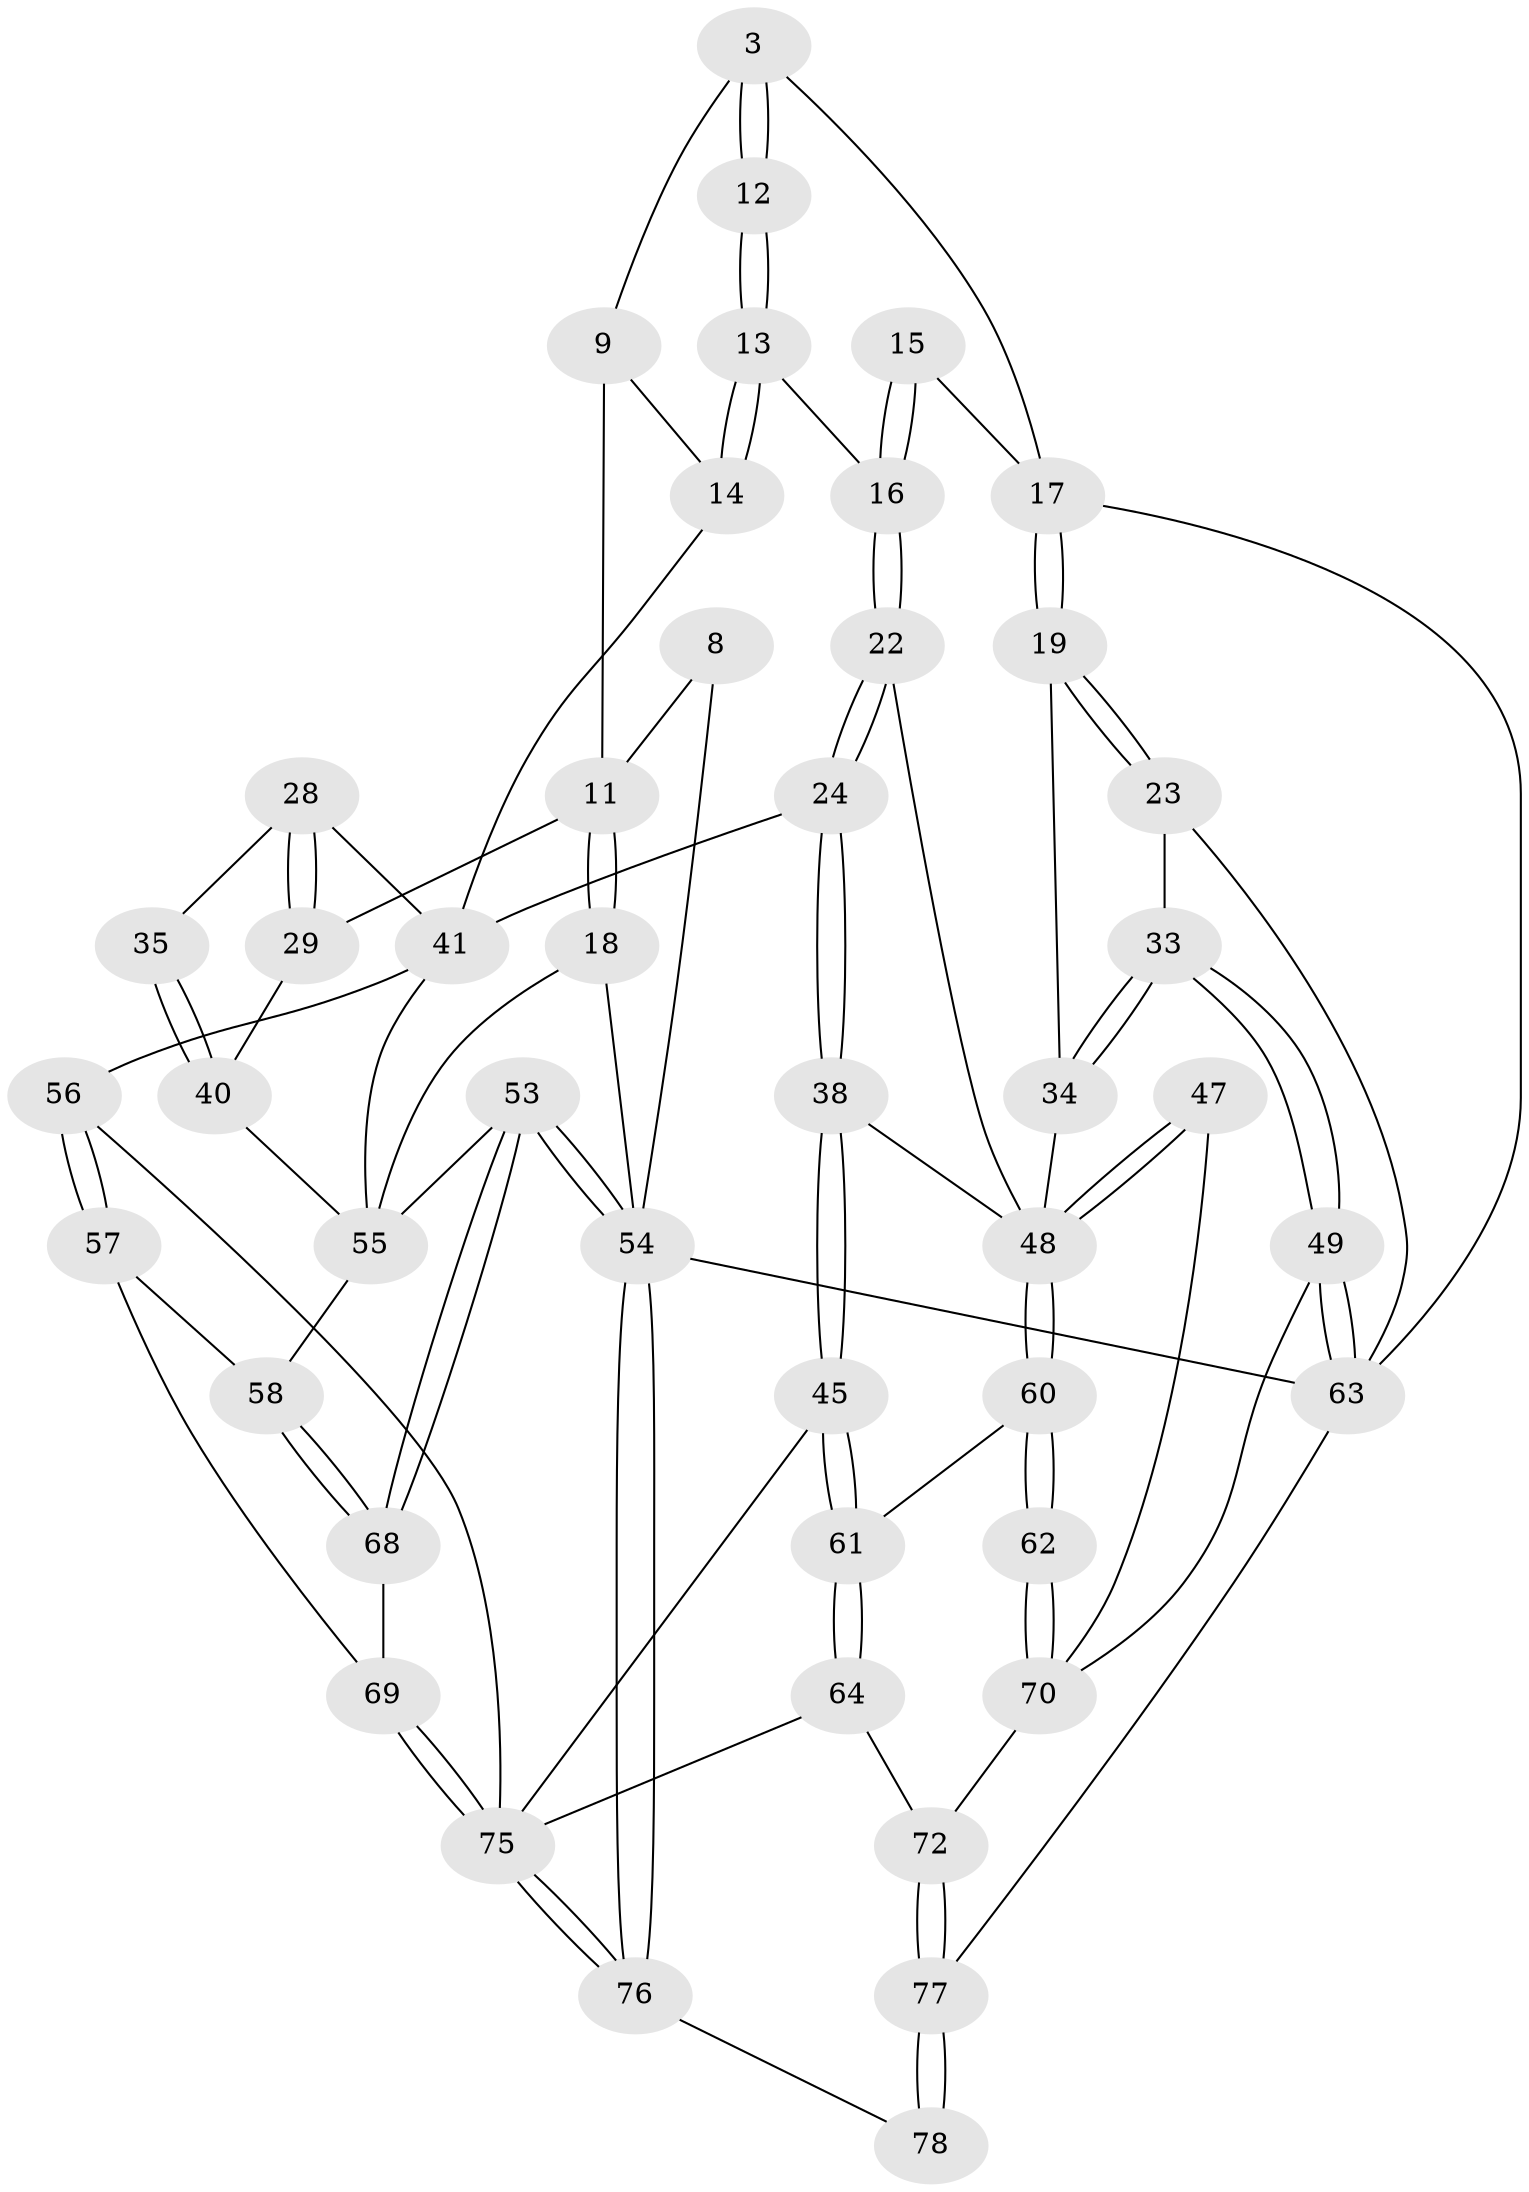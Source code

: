 // original degree distribution, {3: 0.02564102564102564, 4: 0.24358974358974358, 5: 0.5128205128205128, 6: 0.21794871794871795}
// Generated by graph-tools (version 1.1) at 2025/05/03/04/25 22:05:10]
// undirected, 46 vertices, 104 edges
graph export_dot {
graph [start="1"]
  node [color=gray90,style=filled];
  3 [pos="+0.5635584177442264+0",super="+2"];
  8 [pos="+0.20360619080533768+0"];
  9 [pos="+0.2632141078357775+0.07935381285220007",super="+1"];
  11 [pos="+0.08025870151365117+0.1173511653564706",super="+10"];
  12 [pos="+0.4135749342618068+0.1795391231357607"];
  13 [pos="+0.41215232511739064+0.18586221892093252"];
  14 [pos="+0.4067672491270902+0.19056929861685765"];
  15 [pos="+0.6157966312842698+0"];
  16 [pos="+0.6210344156787958+0.12281704189912283"];
  17 [pos="+0.8663819152301472+0.10245407331473619",super="+5"];
  18 [pos="+0+0.14572005769369853"];
  19 [pos="+0.8752019169051748+0.16516023366331828"];
  22 [pos="+0.6383253006891925+0.16287915389535804"];
  23 [pos="+1+0.05599362585912414"];
  24 [pos="+0.5240080208130437+0.32867133288758915"];
  28 [pos="+0.20052500828364223+0.23510882866932797"];
  29 [pos="+0.1893423804265717+0.1822559966010412"];
  33 [pos="+1+0.3851720304434325"];
  34 [pos="+0.9471323703850064+0.3172230561551772",super="+20"];
  35 [pos="+0.11083241464537895+0.32577399360255493"];
  38 [pos="+0.610039362934785+0.4344704082705512"];
  40 [pos="+0.09959593783274404+0.41020526296731635",super="+31+30"];
  41 [pos="+0.2738969203069628+0.4064759761574883",super="+27+26"];
  45 [pos="+0.47113830087787983+0.5412179499141747"];
  47 [pos="+0.8671565411865093+0.4771860753119513"];
  48 [pos="+0.6879296103877565+0.504824181658618",super="+37+39"];
  49 [pos="+1+0.5823952690386806"];
  53 [pos="+0+1"];
  54 [pos="+0+1",super="+7"];
  55 [pos="+0.016245889456437183+0.5360594282330051",super="+42+52"];
  56 [pos="+0.251607784644322+0.5996759648834759",super="+44+43"];
  57 [pos="+0.23194511498068565+0.617434036195305"];
  58 [pos="+0.18004563811030147+0.6238793043043863"];
  60 [pos="+0.7111853907661205+0.667137472837573"];
  61 [pos="+0.614529044326562+0.6910061108989151"];
  62 [pos="+0.7120002713520324+0.6675842298310375"];
  63 [pos="+1+1",super="+6"];
  64 [pos="+0.48553543731956234+0.8081262963865246"];
  68 [pos="+0.14311460769010415+0.7885296888198999"];
  69 [pos="+0.17342382216860844+0.8113356842099705",super="+67"];
  70 [pos="+0.7980347843138628+0.7438700928090186",super="+50+51"];
  72 [pos="+0.6646917975036815+0.8762248174001528",super="+71"];
  75 [pos="+0.3712524078953591+1",super="+66"];
  76 [pos="+0.3703532750704986+1"];
  77 [pos="+0.6650929900163562+0.9411728311980965",super="+74"];
  78 [pos="+0.41851809824152225+1"];
  3 -- 12 [weight=2];
  3 -- 12;
  3 -- 9;
  3 -- 17;
  8 -- 11;
  8 -- 54;
  9 -- 14;
  9 -- 11;
  11 -- 18;
  11 -- 18;
  11 -- 29;
  12 -- 13;
  12 -- 13;
  13 -- 14;
  13 -- 14;
  13 -- 16;
  14 -- 41;
  15 -- 16;
  15 -- 16;
  15 -- 17 [weight=2];
  16 -- 22;
  16 -- 22;
  17 -- 19;
  17 -- 19;
  17 -- 63;
  18 -- 54;
  18 -- 55;
  19 -- 23;
  19 -- 23;
  19 -- 34;
  22 -- 24;
  22 -- 24;
  22 -- 48;
  23 -- 33;
  23 -- 63;
  24 -- 38;
  24 -- 38;
  24 -- 41;
  28 -- 29;
  28 -- 29;
  28 -- 35;
  28 -- 41;
  29 -- 40;
  33 -- 34;
  33 -- 34;
  33 -- 49;
  33 -- 49;
  34 -- 48 [weight=2];
  35 -- 40 [weight=2];
  35 -- 40;
  38 -- 45;
  38 -- 45;
  38 -- 48;
  40 -- 55 [weight=2];
  41 -- 55;
  41 -- 56 [weight=2];
  45 -- 61;
  45 -- 61;
  45 -- 75;
  47 -- 48 [weight=2];
  47 -- 48;
  47 -- 70;
  48 -- 60;
  48 -- 60;
  49 -- 63;
  49 -- 63;
  49 -- 70;
  53 -- 54;
  53 -- 54;
  53 -- 68;
  53 -- 68;
  53 -- 55;
  54 -- 76;
  54 -- 76;
  54 -- 63 [weight=2];
  55 -- 58;
  56 -- 57;
  56 -- 57;
  56 -- 75 [weight=2];
  57 -- 58;
  57 -- 69;
  58 -- 68;
  58 -- 68;
  60 -- 61;
  60 -- 62;
  60 -- 62;
  61 -- 64;
  61 -- 64;
  62 -- 70 [weight=2];
  62 -- 70;
  63 -- 77;
  64 -- 72;
  64 -- 75;
  68 -- 69;
  69 -- 75 [weight=2];
  69 -- 75;
  70 -- 72;
  72 -- 77 [weight=2];
  72 -- 77;
  75 -- 76;
  75 -- 76;
  76 -- 78;
  77 -- 78 [weight=2];
  77 -- 78;
}
